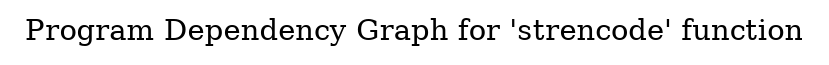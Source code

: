 digraph "Program Dependency Graph for 'strencode' function" {
	label="Program Dependency Graph for 'strencode' function";

}
